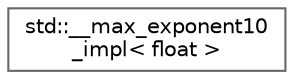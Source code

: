 digraph "Graphical Class Hierarchy"
{
 // LATEX_PDF_SIZE
  bgcolor="transparent";
  edge [fontname=Helvetica,fontsize=10,labelfontname=Helvetica,labelfontsize=10];
  node [fontname=Helvetica,fontsize=10,shape=box,height=0.2,width=0.4];
  rankdir="LR";
  Node0 [id="Node000000",label="std::__max_exponent10\l_impl\< float \>",height=0.2,width=0.4,color="grey40", fillcolor="white", style="filled",URL="$structstd_1_1____max__exponent10__impl_3_01float_01_4.html",tooltip=" "];
}
